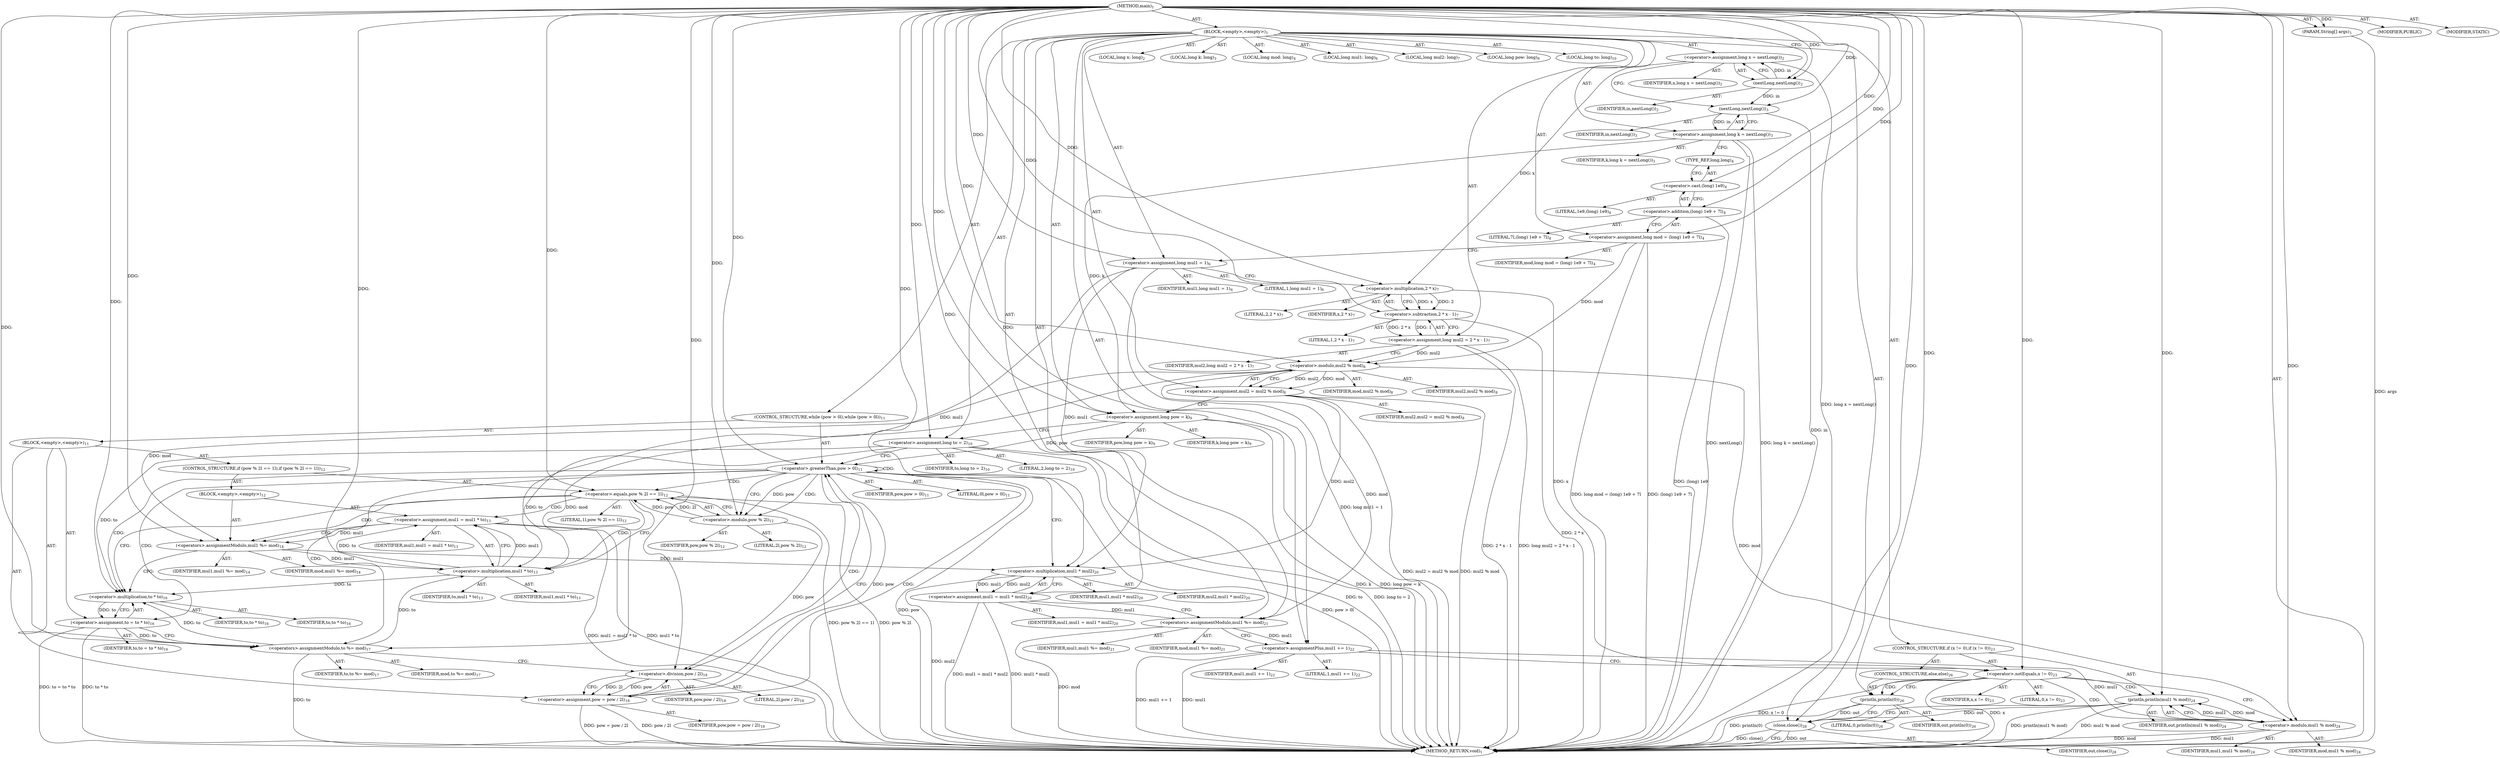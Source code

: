 digraph "main" {  
"17" [label = <(METHOD,main)<SUB>1</SUB>> ]
"18" [label = <(PARAM,String[] args)<SUB>1</SUB>> ]
"19" [label = <(BLOCK,&lt;empty&gt;,&lt;empty&gt;)<SUB>1</SUB>> ]
"20" [label = <(LOCAL,long x: long)<SUB>2</SUB>> ]
"21" [label = <(&lt;operator&gt;.assignment,long x = nextLong())<SUB>2</SUB>> ]
"22" [label = <(IDENTIFIER,x,long x = nextLong())<SUB>2</SUB>> ]
"23" [label = <(nextLong,nextLong())<SUB>2</SUB>> ]
"24" [label = <(IDENTIFIER,in,nextLong())<SUB>2</SUB>> ]
"25" [label = <(LOCAL,long k: long)<SUB>3</SUB>> ]
"26" [label = <(&lt;operator&gt;.assignment,long k = nextLong())<SUB>3</SUB>> ]
"27" [label = <(IDENTIFIER,k,long k = nextLong())<SUB>3</SUB>> ]
"28" [label = <(nextLong,nextLong())<SUB>3</SUB>> ]
"29" [label = <(IDENTIFIER,in,nextLong())<SUB>3</SUB>> ]
"30" [label = <(LOCAL,long mod: long)<SUB>4</SUB>> ]
"31" [label = <(&lt;operator&gt;.assignment,long mod = (long) 1e9 + 7l)<SUB>4</SUB>> ]
"32" [label = <(IDENTIFIER,mod,long mod = (long) 1e9 + 7l)<SUB>4</SUB>> ]
"33" [label = <(&lt;operator&gt;.addition,(long) 1e9 + 7l)<SUB>4</SUB>> ]
"34" [label = <(&lt;operator&gt;.cast,(long) 1e9)<SUB>4</SUB>> ]
"35" [label = <(TYPE_REF,long,long)<SUB>4</SUB>> ]
"36" [label = <(LITERAL,1e9,(long) 1e9)<SUB>4</SUB>> ]
"37" [label = <(LITERAL,7l,(long) 1e9 + 7l)<SUB>4</SUB>> ]
"38" [label = <(LOCAL,long mul1: long)<SUB>6</SUB>> ]
"39" [label = <(&lt;operator&gt;.assignment,long mul1 = 1)<SUB>6</SUB>> ]
"40" [label = <(IDENTIFIER,mul1,long mul1 = 1)<SUB>6</SUB>> ]
"41" [label = <(LITERAL,1,long mul1 = 1)<SUB>6</SUB>> ]
"42" [label = <(LOCAL,long mul2: long)<SUB>7</SUB>> ]
"43" [label = <(&lt;operator&gt;.assignment,long mul2 = 2 * x - 1)<SUB>7</SUB>> ]
"44" [label = <(IDENTIFIER,mul2,long mul2 = 2 * x - 1)<SUB>7</SUB>> ]
"45" [label = <(&lt;operator&gt;.subtraction,2 * x - 1)<SUB>7</SUB>> ]
"46" [label = <(&lt;operator&gt;.multiplication,2 * x)<SUB>7</SUB>> ]
"47" [label = <(LITERAL,2,2 * x)<SUB>7</SUB>> ]
"48" [label = <(IDENTIFIER,x,2 * x)<SUB>7</SUB>> ]
"49" [label = <(LITERAL,1,2 * x - 1)<SUB>7</SUB>> ]
"50" [label = <(&lt;operator&gt;.assignment,mul2 = mul2 % mod)<SUB>8</SUB>> ]
"51" [label = <(IDENTIFIER,mul2,mul2 = mul2 % mod)<SUB>8</SUB>> ]
"52" [label = <(&lt;operator&gt;.modulo,mul2 % mod)<SUB>8</SUB>> ]
"53" [label = <(IDENTIFIER,mul2,mul2 % mod)<SUB>8</SUB>> ]
"54" [label = <(IDENTIFIER,mod,mul2 % mod)<SUB>8</SUB>> ]
"55" [label = <(LOCAL,long pow: long)<SUB>9</SUB>> ]
"56" [label = <(&lt;operator&gt;.assignment,long pow = k)<SUB>9</SUB>> ]
"57" [label = <(IDENTIFIER,pow,long pow = k)<SUB>9</SUB>> ]
"58" [label = <(IDENTIFIER,k,long pow = k)<SUB>9</SUB>> ]
"59" [label = <(LOCAL,long to: long)<SUB>10</SUB>> ]
"60" [label = <(&lt;operator&gt;.assignment,long to = 2)<SUB>10</SUB>> ]
"61" [label = <(IDENTIFIER,to,long to = 2)<SUB>10</SUB>> ]
"62" [label = <(LITERAL,2,long to = 2)<SUB>10</SUB>> ]
"63" [label = <(CONTROL_STRUCTURE,while (pow &gt; 0l),while (pow &gt; 0l))<SUB>11</SUB>> ]
"64" [label = <(&lt;operator&gt;.greaterThan,pow &gt; 0l)<SUB>11</SUB>> ]
"65" [label = <(IDENTIFIER,pow,pow &gt; 0l)<SUB>11</SUB>> ]
"66" [label = <(LITERAL,0l,pow &gt; 0l)<SUB>11</SUB>> ]
"67" [label = <(BLOCK,&lt;empty&gt;,&lt;empty&gt;)<SUB>11</SUB>> ]
"68" [label = <(CONTROL_STRUCTURE,if (pow % 2l == 1l),if (pow % 2l == 1l))<SUB>12</SUB>> ]
"69" [label = <(&lt;operator&gt;.equals,pow % 2l == 1l)<SUB>12</SUB>> ]
"70" [label = <(&lt;operator&gt;.modulo,pow % 2l)<SUB>12</SUB>> ]
"71" [label = <(IDENTIFIER,pow,pow % 2l)<SUB>12</SUB>> ]
"72" [label = <(LITERAL,2l,pow % 2l)<SUB>12</SUB>> ]
"73" [label = <(LITERAL,1l,pow % 2l == 1l)<SUB>12</SUB>> ]
"74" [label = <(BLOCK,&lt;empty&gt;,&lt;empty&gt;)<SUB>12</SUB>> ]
"75" [label = <(&lt;operator&gt;.assignment,mul1 = mul1 * to)<SUB>13</SUB>> ]
"76" [label = <(IDENTIFIER,mul1,mul1 = mul1 * to)<SUB>13</SUB>> ]
"77" [label = <(&lt;operator&gt;.multiplication,mul1 * to)<SUB>13</SUB>> ]
"78" [label = <(IDENTIFIER,mul1,mul1 * to)<SUB>13</SUB>> ]
"79" [label = <(IDENTIFIER,to,mul1 * to)<SUB>13</SUB>> ]
"80" [label = <(&lt;operators&gt;.assignmentModulo,mul1 %= mod)<SUB>14</SUB>> ]
"81" [label = <(IDENTIFIER,mul1,mul1 %= mod)<SUB>14</SUB>> ]
"82" [label = <(IDENTIFIER,mod,mul1 %= mod)<SUB>14</SUB>> ]
"83" [label = <(&lt;operator&gt;.assignment,to = to * to)<SUB>16</SUB>> ]
"84" [label = <(IDENTIFIER,to,to = to * to)<SUB>16</SUB>> ]
"85" [label = <(&lt;operator&gt;.multiplication,to * to)<SUB>16</SUB>> ]
"86" [label = <(IDENTIFIER,to,to * to)<SUB>16</SUB>> ]
"87" [label = <(IDENTIFIER,to,to * to)<SUB>16</SUB>> ]
"88" [label = <(&lt;operators&gt;.assignmentModulo,to %= mod)<SUB>17</SUB>> ]
"89" [label = <(IDENTIFIER,to,to %= mod)<SUB>17</SUB>> ]
"90" [label = <(IDENTIFIER,mod,to %= mod)<SUB>17</SUB>> ]
"91" [label = <(&lt;operator&gt;.assignment,pow = pow / 2l)<SUB>18</SUB>> ]
"92" [label = <(IDENTIFIER,pow,pow = pow / 2l)<SUB>18</SUB>> ]
"93" [label = <(&lt;operator&gt;.division,pow / 2l)<SUB>18</SUB>> ]
"94" [label = <(IDENTIFIER,pow,pow / 2l)<SUB>18</SUB>> ]
"95" [label = <(LITERAL,2l,pow / 2l)<SUB>18</SUB>> ]
"96" [label = <(&lt;operator&gt;.assignment,mul1 = mul1 * mul2)<SUB>20</SUB>> ]
"97" [label = <(IDENTIFIER,mul1,mul1 = mul1 * mul2)<SUB>20</SUB>> ]
"98" [label = <(&lt;operator&gt;.multiplication,mul1 * mul2)<SUB>20</SUB>> ]
"99" [label = <(IDENTIFIER,mul1,mul1 * mul2)<SUB>20</SUB>> ]
"100" [label = <(IDENTIFIER,mul2,mul1 * mul2)<SUB>20</SUB>> ]
"101" [label = <(&lt;operators&gt;.assignmentModulo,mul1 %= mod)<SUB>21</SUB>> ]
"102" [label = <(IDENTIFIER,mul1,mul1 %= mod)<SUB>21</SUB>> ]
"103" [label = <(IDENTIFIER,mod,mul1 %= mod)<SUB>21</SUB>> ]
"104" [label = <(&lt;operator&gt;.assignmentPlus,mul1 += 1)<SUB>22</SUB>> ]
"105" [label = <(IDENTIFIER,mul1,mul1 += 1)<SUB>22</SUB>> ]
"106" [label = <(LITERAL,1,mul1 += 1)<SUB>22</SUB>> ]
"107" [label = <(CONTROL_STRUCTURE,if (x != 0),if (x != 0))<SUB>23</SUB>> ]
"108" [label = <(&lt;operator&gt;.notEquals,x != 0)<SUB>23</SUB>> ]
"109" [label = <(IDENTIFIER,x,x != 0)<SUB>23</SUB>> ]
"110" [label = <(LITERAL,0,x != 0)<SUB>23</SUB>> ]
"111" [label = <(println,println(mul1 % mod))<SUB>24</SUB>> ]
"112" [label = <(IDENTIFIER,out,println(mul1 % mod))<SUB>24</SUB>> ]
"113" [label = <(&lt;operator&gt;.modulo,mul1 % mod)<SUB>24</SUB>> ]
"114" [label = <(IDENTIFIER,mul1,mul1 % mod)<SUB>24</SUB>> ]
"115" [label = <(IDENTIFIER,mod,mul1 % mod)<SUB>24</SUB>> ]
"116" [label = <(CONTROL_STRUCTURE,else,else)<SUB>26</SUB>> ]
"117" [label = <(println,println(0))<SUB>26</SUB>> ]
"118" [label = <(IDENTIFIER,out,println(0))<SUB>26</SUB>> ]
"119" [label = <(LITERAL,0,println(0))<SUB>26</SUB>> ]
"120" [label = <(close,close())<SUB>28</SUB>> ]
"121" [label = <(IDENTIFIER,out,close())<SUB>28</SUB>> ]
"122" [label = <(MODIFIER,PUBLIC)> ]
"123" [label = <(MODIFIER,STATIC)> ]
"124" [label = <(METHOD_RETURN,void)<SUB>1</SUB>> ]
  "17" -> "18"  [ label = "AST: "] 
  "17" -> "19"  [ label = "AST: "] 
  "17" -> "122"  [ label = "AST: "] 
  "17" -> "123"  [ label = "AST: "] 
  "17" -> "124"  [ label = "AST: "] 
  "19" -> "20"  [ label = "AST: "] 
  "19" -> "21"  [ label = "AST: "] 
  "19" -> "25"  [ label = "AST: "] 
  "19" -> "26"  [ label = "AST: "] 
  "19" -> "30"  [ label = "AST: "] 
  "19" -> "31"  [ label = "AST: "] 
  "19" -> "38"  [ label = "AST: "] 
  "19" -> "39"  [ label = "AST: "] 
  "19" -> "42"  [ label = "AST: "] 
  "19" -> "43"  [ label = "AST: "] 
  "19" -> "50"  [ label = "AST: "] 
  "19" -> "55"  [ label = "AST: "] 
  "19" -> "56"  [ label = "AST: "] 
  "19" -> "59"  [ label = "AST: "] 
  "19" -> "60"  [ label = "AST: "] 
  "19" -> "63"  [ label = "AST: "] 
  "19" -> "96"  [ label = "AST: "] 
  "19" -> "101"  [ label = "AST: "] 
  "19" -> "104"  [ label = "AST: "] 
  "19" -> "107"  [ label = "AST: "] 
  "19" -> "120"  [ label = "AST: "] 
  "21" -> "22"  [ label = "AST: "] 
  "21" -> "23"  [ label = "AST: "] 
  "23" -> "24"  [ label = "AST: "] 
  "26" -> "27"  [ label = "AST: "] 
  "26" -> "28"  [ label = "AST: "] 
  "28" -> "29"  [ label = "AST: "] 
  "31" -> "32"  [ label = "AST: "] 
  "31" -> "33"  [ label = "AST: "] 
  "33" -> "34"  [ label = "AST: "] 
  "33" -> "37"  [ label = "AST: "] 
  "34" -> "35"  [ label = "AST: "] 
  "34" -> "36"  [ label = "AST: "] 
  "39" -> "40"  [ label = "AST: "] 
  "39" -> "41"  [ label = "AST: "] 
  "43" -> "44"  [ label = "AST: "] 
  "43" -> "45"  [ label = "AST: "] 
  "45" -> "46"  [ label = "AST: "] 
  "45" -> "49"  [ label = "AST: "] 
  "46" -> "47"  [ label = "AST: "] 
  "46" -> "48"  [ label = "AST: "] 
  "50" -> "51"  [ label = "AST: "] 
  "50" -> "52"  [ label = "AST: "] 
  "52" -> "53"  [ label = "AST: "] 
  "52" -> "54"  [ label = "AST: "] 
  "56" -> "57"  [ label = "AST: "] 
  "56" -> "58"  [ label = "AST: "] 
  "60" -> "61"  [ label = "AST: "] 
  "60" -> "62"  [ label = "AST: "] 
  "63" -> "64"  [ label = "AST: "] 
  "63" -> "67"  [ label = "AST: "] 
  "64" -> "65"  [ label = "AST: "] 
  "64" -> "66"  [ label = "AST: "] 
  "67" -> "68"  [ label = "AST: "] 
  "67" -> "83"  [ label = "AST: "] 
  "67" -> "88"  [ label = "AST: "] 
  "67" -> "91"  [ label = "AST: "] 
  "68" -> "69"  [ label = "AST: "] 
  "68" -> "74"  [ label = "AST: "] 
  "69" -> "70"  [ label = "AST: "] 
  "69" -> "73"  [ label = "AST: "] 
  "70" -> "71"  [ label = "AST: "] 
  "70" -> "72"  [ label = "AST: "] 
  "74" -> "75"  [ label = "AST: "] 
  "74" -> "80"  [ label = "AST: "] 
  "75" -> "76"  [ label = "AST: "] 
  "75" -> "77"  [ label = "AST: "] 
  "77" -> "78"  [ label = "AST: "] 
  "77" -> "79"  [ label = "AST: "] 
  "80" -> "81"  [ label = "AST: "] 
  "80" -> "82"  [ label = "AST: "] 
  "83" -> "84"  [ label = "AST: "] 
  "83" -> "85"  [ label = "AST: "] 
  "85" -> "86"  [ label = "AST: "] 
  "85" -> "87"  [ label = "AST: "] 
  "88" -> "89"  [ label = "AST: "] 
  "88" -> "90"  [ label = "AST: "] 
  "91" -> "92"  [ label = "AST: "] 
  "91" -> "93"  [ label = "AST: "] 
  "93" -> "94"  [ label = "AST: "] 
  "93" -> "95"  [ label = "AST: "] 
  "96" -> "97"  [ label = "AST: "] 
  "96" -> "98"  [ label = "AST: "] 
  "98" -> "99"  [ label = "AST: "] 
  "98" -> "100"  [ label = "AST: "] 
  "101" -> "102"  [ label = "AST: "] 
  "101" -> "103"  [ label = "AST: "] 
  "104" -> "105"  [ label = "AST: "] 
  "104" -> "106"  [ label = "AST: "] 
  "107" -> "108"  [ label = "AST: "] 
  "107" -> "111"  [ label = "AST: "] 
  "107" -> "116"  [ label = "AST: "] 
  "108" -> "109"  [ label = "AST: "] 
  "108" -> "110"  [ label = "AST: "] 
  "111" -> "112"  [ label = "AST: "] 
  "111" -> "113"  [ label = "AST: "] 
  "113" -> "114"  [ label = "AST: "] 
  "113" -> "115"  [ label = "AST: "] 
  "116" -> "117"  [ label = "AST: "] 
  "117" -> "118"  [ label = "AST: "] 
  "117" -> "119"  [ label = "AST: "] 
  "120" -> "121"  [ label = "AST: "] 
  "21" -> "28"  [ label = "CFG: "] 
  "26" -> "35"  [ label = "CFG: "] 
  "31" -> "39"  [ label = "CFG: "] 
  "39" -> "46"  [ label = "CFG: "] 
  "43" -> "52"  [ label = "CFG: "] 
  "50" -> "56"  [ label = "CFG: "] 
  "56" -> "60"  [ label = "CFG: "] 
  "60" -> "64"  [ label = "CFG: "] 
  "96" -> "101"  [ label = "CFG: "] 
  "101" -> "104"  [ label = "CFG: "] 
  "104" -> "108"  [ label = "CFG: "] 
  "120" -> "124"  [ label = "CFG: "] 
  "23" -> "21"  [ label = "CFG: "] 
  "28" -> "26"  [ label = "CFG: "] 
  "33" -> "31"  [ label = "CFG: "] 
  "45" -> "43"  [ label = "CFG: "] 
  "52" -> "50"  [ label = "CFG: "] 
  "64" -> "70"  [ label = "CFG: "] 
  "64" -> "98"  [ label = "CFG: "] 
  "98" -> "96"  [ label = "CFG: "] 
  "108" -> "113"  [ label = "CFG: "] 
  "108" -> "117"  [ label = "CFG: "] 
  "111" -> "120"  [ label = "CFG: "] 
  "34" -> "33"  [ label = "CFG: "] 
  "46" -> "45"  [ label = "CFG: "] 
  "83" -> "88"  [ label = "CFG: "] 
  "88" -> "93"  [ label = "CFG: "] 
  "91" -> "64"  [ label = "CFG: "] 
  "113" -> "111"  [ label = "CFG: "] 
  "117" -> "120"  [ label = "CFG: "] 
  "35" -> "34"  [ label = "CFG: "] 
  "69" -> "77"  [ label = "CFG: "] 
  "69" -> "85"  [ label = "CFG: "] 
  "85" -> "83"  [ label = "CFG: "] 
  "93" -> "91"  [ label = "CFG: "] 
  "70" -> "69"  [ label = "CFG: "] 
  "75" -> "80"  [ label = "CFG: "] 
  "80" -> "85"  [ label = "CFG: "] 
  "77" -> "75"  [ label = "CFG: "] 
  "17" -> "23"  [ label = "CFG: "] 
  "18" -> "124"  [ label = "DDG: args"] 
  "21" -> "124"  [ label = "DDG: long x = nextLong()"] 
  "28" -> "124"  [ label = "DDG: in"] 
  "26" -> "124"  [ label = "DDG: nextLong()"] 
  "26" -> "124"  [ label = "DDG: long k = nextLong()"] 
  "33" -> "124"  [ label = "DDG: (long) 1e9"] 
  "31" -> "124"  [ label = "DDG: (long) 1e9 + 7l"] 
  "31" -> "124"  [ label = "DDG: long mod = (long) 1e9 + 7l"] 
  "39" -> "124"  [ label = "DDG: long mul1 = 1"] 
  "45" -> "124"  [ label = "DDG: 2 * x"] 
  "43" -> "124"  [ label = "DDG: 2 * x - 1"] 
  "43" -> "124"  [ label = "DDG: long mul2 = 2 * x - 1"] 
  "50" -> "124"  [ label = "DDG: mul2 % mod"] 
  "50" -> "124"  [ label = "DDG: mul2 = mul2 % mod"] 
  "56" -> "124"  [ label = "DDG: k"] 
  "56" -> "124"  [ label = "DDG: long pow = k"] 
  "60" -> "124"  [ label = "DDG: to"] 
  "60" -> "124"  [ label = "DDG: long to = 2"] 
  "64" -> "124"  [ label = "DDG: pow"] 
  "64" -> "124"  [ label = "DDG: pow &gt; 0l"] 
  "98" -> "124"  [ label = "DDG: mul2"] 
  "96" -> "124"  [ label = "DDG: mul1 * mul2"] 
  "96" -> "124"  [ label = "DDG: mul1 = mul1 * mul2"] 
  "101" -> "124"  [ label = "DDG: mod"] 
  "104" -> "124"  [ label = "DDG: mul1"] 
  "104" -> "124"  [ label = "DDG: mul1 += 1"] 
  "108" -> "124"  [ label = "DDG: x"] 
  "108" -> "124"  [ label = "DDG: x != 0"] 
  "117" -> "124"  [ label = "DDG: println(0)"] 
  "113" -> "124"  [ label = "DDG: mul1"] 
  "113" -> "124"  [ label = "DDG: mod"] 
  "111" -> "124"  [ label = "DDG: mul1 % mod"] 
  "111" -> "124"  [ label = "DDG: println(mul1 % mod)"] 
  "120" -> "124"  [ label = "DDG: out"] 
  "120" -> "124"  [ label = "DDG: close()"] 
  "69" -> "124"  [ label = "DDG: pow % 2l"] 
  "69" -> "124"  [ label = "DDG: pow % 2l == 1l"] 
  "75" -> "124"  [ label = "DDG: mul1 * to"] 
  "75" -> "124"  [ label = "DDG: mul1 = mul1 * to"] 
  "83" -> "124"  [ label = "DDG: to * to"] 
  "83" -> "124"  [ label = "DDG: to = to * to"] 
  "88" -> "124"  [ label = "DDG: to"] 
  "91" -> "124"  [ label = "DDG: pow / 2l"] 
  "91" -> "124"  [ label = "DDG: pow = pow / 2l"] 
  "17" -> "18"  [ label = "DDG: "] 
  "23" -> "21"  [ label = "DDG: in"] 
  "28" -> "26"  [ label = "DDG: in"] 
  "17" -> "31"  [ label = "DDG: "] 
  "17" -> "39"  [ label = "DDG: "] 
  "45" -> "43"  [ label = "DDG: 2 * x"] 
  "45" -> "43"  [ label = "DDG: 1"] 
  "52" -> "50"  [ label = "DDG: mul2"] 
  "52" -> "50"  [ label = "DDG: mod"] 
  "26" -> "56"  [ label = "DDG: k"] 
  "17" -> "56"  [ label = "DDG: "] 
  "17" -> "60"  [ label = "DDG: "] 
  "98" -> "96"  [ label = "DDG: mul1"] 
  "98" -> "96"  [ label = "DDG: mul2"] 
  "52" -> "101"  [ label = "DDG: mod"] 
  "17" -> "101"  [ label = "DDG: "] 
  "17" -> "104"  [ label = "DDG: "] 
  "96" -> "101"  [ label = "DDG: mul1"] 
  "101" -> "104"  [ label = "DDG: mul1"] 
  "117" -> "120"  [ label = "DDG: out"] 
  "111" -> "120"  [ label = "DDG: out"] 
  "17" -> "120"  [ label = "DDG: "] 
  "17" -> "23"  [ label = "DDG: "] 
  "23" -> "28"  [ label = "DDG: in"] 
  "17" -> "28"  [ label = "DDG: "] 
  "17" -> "33"  [ label = "DDG: "] 
  "46" -> "45"  [ label = "DDG: 2"] 
  "46" -> "45"  [ label = "DDG: x"] 
  "17" -> "45"  [ label = "DDG: "] 
  "43" -> "52"  [ label = "DDG: mul2"] 
  "17" -> "52"  [ label = "DDG: "] 
  "31" -> "52"  [ label = "DDG: mod"] 
  "56" -> "64"  [ label = "DDG: pow"] 
  "91" -> "64"  [ label = "DDG: pow"] 
  "17" -> "64"  [ label = "DDG: "] 
  "85" -> "83"  [ label = "DDG: to"] 
  "52" -> "88"  [ label = "DDG: mod"] 
  "17" -> "88"  [ label = "DDG: "] 
  "93" -> "91"  [ label = "DDG: pow"] 
  "93" -> "91"  [ label = "DDG: 2l"] 
  "39" -> "98"  [ label = "DDG: mul1"] 
  "80" -> "98"  [ label = "DDG: mul1"] 
  "17" -> "98"  [ label = "DDG: "] 
  "50" -> "98"  [ label = "DDG: mul2"] 
  "46" -> "108"  [ label = "DDG: x"] 
  "17" -> "108"  [ label = "DDG: "] 
  "17" -> "111"  [ label = "DDG: "] 
  "113" -> "111"  [ label = "DDG: mul1"] 
  "113" -> "111"  [ label = "DDG: mod"] 
  "17" -> "34"  [ label = "DDG: "] 
  "17" -> "46"  [ label = "DDG: "] 
  "21" -> "46"  [ label = "DDG: x"] 
  "83" -> "88"  [ label = "DDG: to"] 
  "104" -> "113"  [ label = "DDG: mul1"] 
  "17" -> "113"  [ label = "DDG: "] 
  "52" -> "113"  [ label = "DDG: mod"] 
  "17" -> "117"  [ label = "DDG: "] 
  "70" -> "69"  [ label = "DDG: pow"] 
  "70" -> "69"  [ label = "DDG: 2l"] 
  "17" -> "69"  [ label = "DDG: "] 
  "77" -> "75"  [ label = "DDG: mul1"] 
  "77" -> "75"  [ label = "DDG: to"] 
  "52" -> "80"  [ label = "DDG: mod"] 
  "17" -> "80"  [ label = "DDG: "] 
  "60" -> "85"  [ label = "DDG: to"] 
  "77" -> "85"  [ label = "DDG: to"] 
  "88" -> "85"  [ label = "DDG: to"] 
  "17" -> "85"  [ label = "DDG: "] 
  "70" -> "93"  [ label = "DDG: pow"] 
  "17" -> "93"  [ label = "DDG: "] 
  "64" -> "70"  [ label = "DDG: pow"] 
  "17" -> "70"  [ label = "DDG: "] 
  "75" -> "80"  [ label = "DDG: mul1"] 
  "39" -> "77"  [ label = "DDG: mul1"] 
  "80" -> "77"  [ label = "DDG: mul1"] 
  "17" -> "77"  [ label = "DDG: "] 
  "60" -> "77"  [ label = "DDG: to"] 
  "88" -> "77"  [ label = "DDG: to"] 
  "64" -> "64"  [ label = "CDG: "] 
  "64" -> "83"  [ label = "CDG: "] 
  "64" -> "85"  [ label = "CDG: "] 
  "64" -> "69"  [ label = "CDG: "] 
  "64" -> "88"  [ label = "CDG: "] 
  "64" -> "70"  [ label = "CDG: "] 
  "64" -> "91"  [ label = "CDG: "] 
  "64" -> "93"  [ label = "CDG: "] 
  "108" -> "113"  [ label = "CDG: "] 
  "108" -> "117"  [ label = "CDG: "] 
  "108" -> "111"  [ label = "CDG: "] 
  "69" -> "80"  [ label = "CDG: "] 
  "69" -> "77"  [ label = "CDG: "] 
  "69" -> "75"  [ label = "CDG: "] 
}
